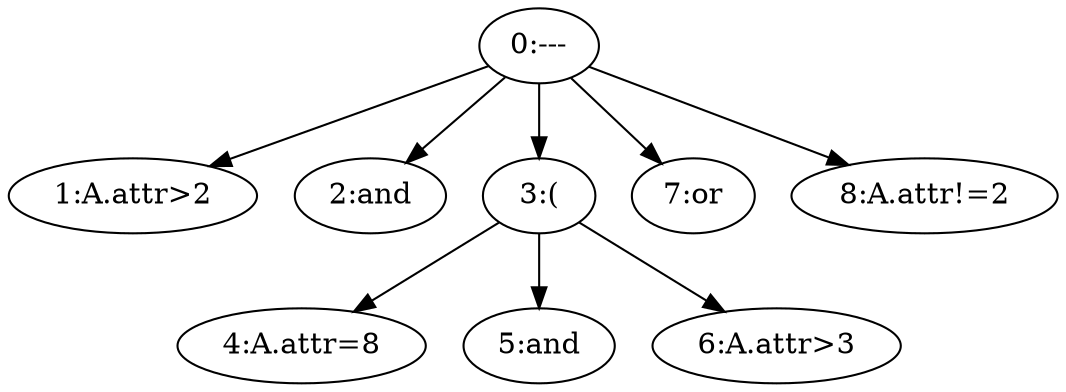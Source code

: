 // Graph
digraph {
	"9bb66655-8cf1-4af9-ad02-f8267b4a634a" [label="0:---"]
	"5bf356b3-18ae-4065-8b2d-fda672ebd379" [label="1:A.attr>2"]
	"9bb66655-8cf1-4af9-ad02-f8267b4a634a" -> "5bf356b3-18ae-4065-8b2d-fda672ebd379"
	"824e88a6-9646-4192-b6b7-a2176631faf7" [label="2:and"]
	"9bb66655-8cf1-4af9-ad02-f8267b4a634a" -> "824e88a6-9646-4192-b6b7-a2176631faf7"
	"fe9a2e4e-8e7a-4583-b257-2ce0e54d0b9d" [label="3:("]
	"9bb66655-8cf1-4af9-ad02-f8267b4a634a" -> "fe9a2e4e-8e7a-4583-b257-2ce0e54d0b9d"
	"a30d6bb6-5d80-45b7-8246-26b74f26021c" [label="4:A.attr=8"]
	"fe9a2e4e-8e7a-4583-b257-2ce0e54d0b9d" -> "a30d6bb6-5d80-45b7-8246-26b74f26021c"
	"7f9ee26e-68b4-41f4-b0d0-274b93ca1977" [label="5:and"]
	"fe9a2e4e-8e7a-4583-b257-2ce0e54d0b9d" -> "7f9ee26e-68b4-41f4-b0d0-274b93ca1977"
	"262f54e0-590d-4973-be7c-5d75b01487b7" [label="6:A.attr>3"]
	"fe9a2e4e-8e7a-4583-b257-2ce0e54d0b9d" -> "262f54e0-590d-4973-be7c-5d75b01487b7"
	"09b82bb6-db9d-4bbd-9bb3-aaaccdef79b4" [label="7:or"]
	"9bb66655-8cf1-4af9-ad02-f8267b4a634a" -> "09b82bb6-db9d-4bbd-9bb3-aaaccdef79b4"
	"3149b264-f5c5-49ca-a5d4-7c3a1a303b60" [label="8:A.attr!=2"]
	"9bb66655-8cf1-4af9-ad02-f8267b4a634a" -> "3149b264-f5c5-49ca-a5d4-7c3a1a303b60"
}
